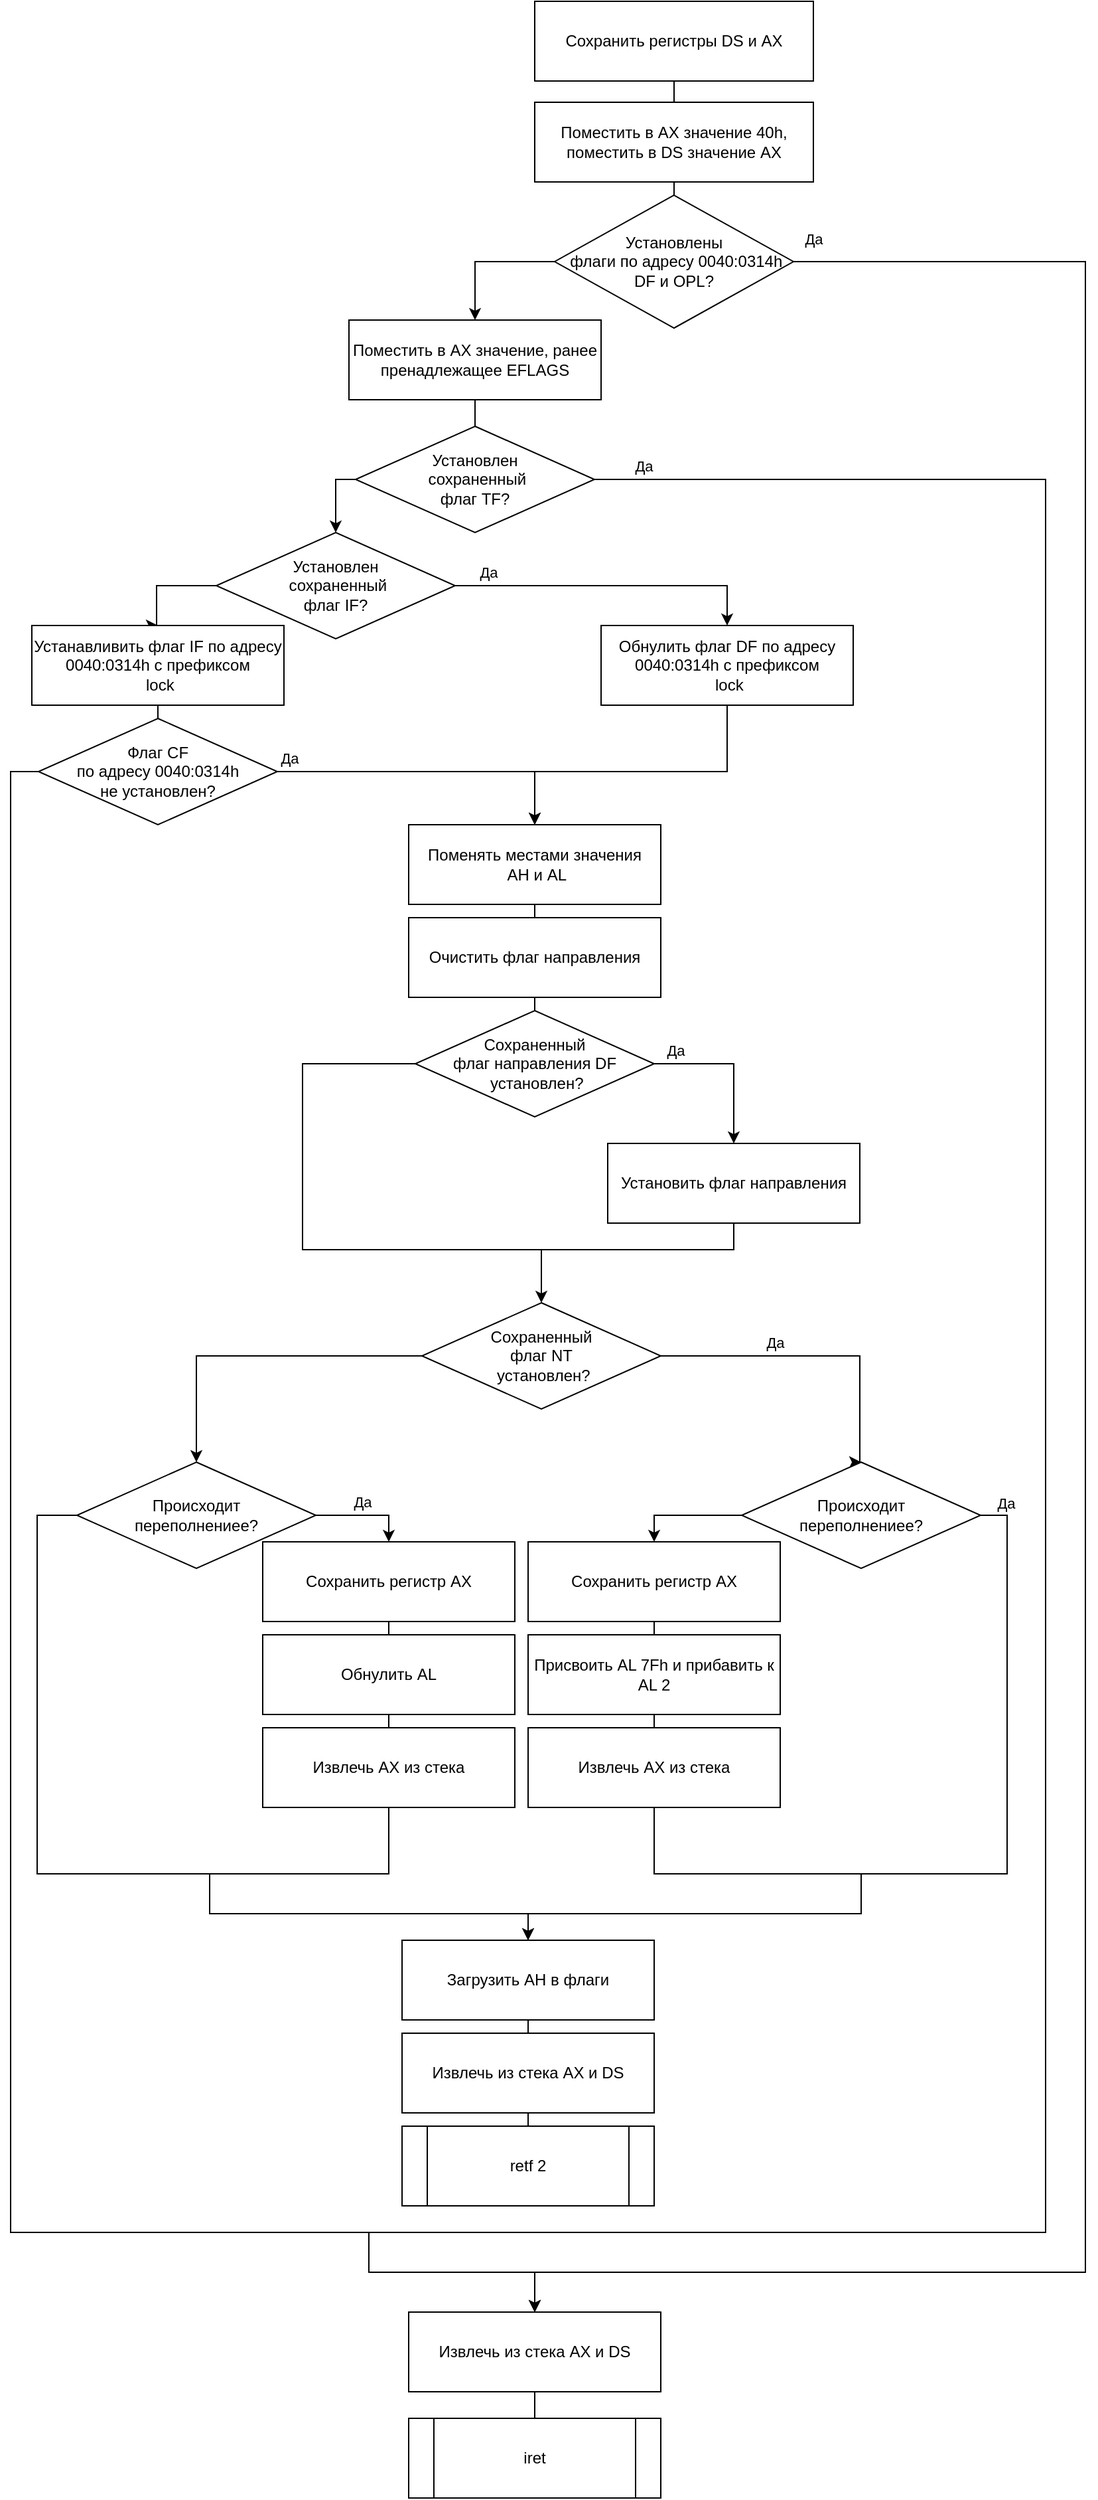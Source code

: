 <mxfile version="20.2.8" type="device"><diagram id="RDzgKQfG6e6l-PBKqwq4" name="Page-1"><mxGraphModel dx="884" dy="1024" grid="1" gridSize="10" guides="1" tooltips="1" connect="1" arrows="1" fold="1" page="1" pageScale="1" pageWidth="850" pageHeight="1100" math="0" shadow="0"><root><mxCell id="0"/><mxCell id="1" parent="0"/><mxCell id="SVCvy83nWNrAx3vvu1QG-1" value="Сохранить регистры DS и AX" style="rounded=0;whiteSpace=wrap;html=1;" vertex="1" parent="1"><mxGeometry x="415" y="10" width="210" height="60" as="geometry"/></mxCell><mxCell id="SVCvy83nWNrAx3vvu1QG-2" value="Поместить в AX значение 40h, поместить в DS значение AX" style="rounded=0;whiteSpace=wrap;html=1;" vertex="1" parent="1"><mxGeometry x="415" y="86" width="210" height="60" as="geometry"/></mxCell><mxCell id="SVCvy83nWNrAx3vvu1QG-6" style="edgeStyle=orthogonalEdgeStyle;rounded=0;orthogonalLoop=1;jettySize=auto;html=1;entryX=0.5;entryY=0;entryDx=0;entryDy=0;" edge="1" parent="1" source="SVCvy83nWNrAx3vvu1QG-3" target="SVCvy83nWNrAx3vvu1QG-97"><mxGeometry relative="1" as="geometry"><mxPoint x="430" y="1750" as="targetPoint"/><Array as="points"><mxPoint x="830" y="206"/><mxPoint x="830" y="1720"/><mxPoint x="415" y="1720"/></Array></mxGeometry></mxCell><mxCell id="SVCvy83nWNrAx3vvu1QG-7" value="Да" style="edgeLabel;html=1;align=center;verticalAlign=middle;resizable=0;points=[];" vertex="1" connectable="0" parent="SVCvy83nWNrAx3vvu1QG-6"><mxGeometry x="-0.629" y="-1" relative="1" as="geometry"><mxPoint x="-204" y="-201" as="offset"/></mxGeometry></mxCell><mxCell id="SVCvy83nWNrAx3vvu1QG-16" style="edgeStyle=orthogonalEdgeStyle;rounded=0;orthogonalLoop=1;jettySize=auto;html=1;entryX=0.5;entryY=0;entryDx=0;entryDy=0;" edge="1" parent="1" source="SVCvy83nWNrAx3vvu1QG-3" target="SVCvy83nWNrAx3vvu1QG-15"><mxGeometry relative="1" as="geometry"><Array as="points"><mxPoint x="370" y="206"/></Array></mxGeometry></mxCell><mxCell id="SVCvy83nWNrAx3vvu1QG-3" value="Установлены&lt;br&gt;&amp;nbsp;флаги по адресу&amp;nbsp;0040:0314h DF и OPL?" style="rhombus;whiteSpace=wrap;html=1;" vertex="1" parent="1"><mxGeometry x="430" y="156" width="180" height="100" as="geometry"/></mxCell><mxCell id="SVCvy83nWNrAx3vvu1QG-4" value="" style="endArrow=none;html=1;rounded=0;exitX=0.5;exitY=1;exitDx=0;exitDy=0;entryX=0.5;entryY=0;entryDx=0;entryDy=0;" edge="1" parent="1" source="SVCvy83nWNrAx3vvu1QG-1" target="SVCvy83nWNrAx3vvu1QG-2"><mxGeometry width="50" height="50" relative="1" as="geometry"><mxPoint x="495" y="276" as="sourcePoint"/><mxPoint x="545" y="226" as="targetPoint"/></mxGeometry></mxCell><mxCell id="SVCvy83nWNrAx3vvu1QG-5" value="" style="endArrow=none;html=1;rounded=0;exitX=0.5;exitY=1;exitDx=0;exitDy=0;entryX=0.5;entryY=0;entryDx=0;entryDy=0;" edge="1" parent="1" source="SVCvy83nWNrAx3vvu1QG-2" target="SVCvy83nWNrAx3vvu1QG-3"><mxGeometry width="50" height="50" relative="1" as="geometry"><mxPoint x="495" y="276" as="sourcePoint"/><mxPoint x="545" y="226" as="targetPoint"/></mxGeometry></mxCell><mxCell id="SVCvy83nWNrAx3vvu1QG-87" style="edgeStyle=orthogonalEdgeStyle;rounded=0;orthogonalLoop=1;jettySize=auto;html=1;entryX=0.5;entryY=0;entryDx=0;entryDy=0;" edge="1" parent="1" source="SVCvy83nWNrAx3vvu1QG-14" target="SVCvy83nWNrAx3vvu1QG-86"><mxGeometry relative="1" as="geometry"><Array as="points"><mxPoint x="265" y="370"/></Array></mxGeometry></mxCell><mxCell id="SVCvy83nWNrAx3vvu1QG-91" style="edgeStyle=orthogonalEdgeStyle;rounded=0;orthogonalLoop=1;jettySize=auto;html=1;entryX=0.5;entryY=0;entryDx=0;entryDy=0;" edge="1" parent="1" source="SVCvy83nWNrAx3vvu1QG-14" target="SVCvy83nWNrAx3vvu1QG-97"><mxGeometry relative="1" as="geometry"><mxPoint x="430" y="1750" as="targetPoint"/><Array as="points"><mxPoint x="800" y="370"/><mxPoint x="800" y="1690"/><mxPoint x="290" y="1690"/><mxPoint x="290" y="1720"/><mxPoint x="415" y="1720"/></Array></mxGeometry></mxCell><mxCell id="SVCvy83nWNrAx3vvu1QG-94" value="Да" style="edgeLabel;html=1;align=center;verticalAlign=middle;resizable=0;points=[];" vertex="1" connectable="0" parent="SVCvy83nWNrAx3vvu1QG-91"><mxGeometry x="-0.872" relative="1" as="geometry"><mxPoint x="-114" y="-10" as="offset"/></mxGeometry></mxCell><mxCell id="SVCvy83nWNrAx3vvu1QG-14" value="Установлен&lt;br&gt;&amp;nbsp;сохраненный&lt;br&gt;флаг TF?" style="rhombus;whiteSpace=wrap;html=1;" vertex="1" parent="1"><mxGeometry x="280" y="330" width="180" height="80" as="geometry"/></mxCell><mxCell id="SVCvy83nWNrAx3vvu1QG-15" value="Поместить в AX значение, ранее пренадлежащее EFLAGS" style="rounded=0;whiteSpace=wrap;html=1;" vertex="1" parent="1"><mxGeometry x="275" y="250" width="190" height="60" as="geometry"/></mxCell><mxCell id="SVCvy83nWNrAx3vvu1QG-34" style="edgeStyle=orthogonalEdgeStyle;rounded=0;orthogonalLoop=1;jettySize=auto;html=1;entryX=0.5;entryY=0;entryDx=0;entryDy=0;exitX=0;exitY=0.5;exitDx=0;exitDy=0;" edge="1" parent="1" source="SVCvy83nWNrAx3vvu1QG-86" target="SVCvy83nWNrAx3vvu1QG-26"><mxGeometry relative="1" as="geometry"><mxPoint x="895" y="420" as="sourcePoint"/><mxPoint x="130" y="510" as="targetPoint"/><Array as="points"><mxPoint x="130" y="450"/></Array></mxGeometry></mxCell><mxCell id="SVCvy83nWNrAx3vvu1QG-83" style="edgeStyle=orthogonalEdgeStyle;rounded=0;orthogonalLoop=1;jettySize=auto;html=1;entryX=0.5;entryY=0;entryDx=0;entryDy=0;exitX=1;exitY=0.5;exitDx=0;exitDy=0;" edge="1" parent="1" source="SVCvy83nWNrAx3vvu1QG-86" target="SVCvy83nWNrAx3vvu1QG-82"><mxGeometry relative="1" as="geometry"><mxPoint x="715" y="420" as="sourcePoint"/><mxPoint x="630" y="480" as="targetPoint"/><Array as="points"><mxPoint x="560" y="450"/></Array></mxGeometry></mxCell><mxCell id="SVCvy83nWNrAx3vvu1QG-88" value="Да" style="edgeLabel;html=1;align=center;verticalAlign=middle;resizable=0;points=[];" vertex="1" connectable="0" parent="SVCvy83nWNrAx3vvu1QG-83"><mxGeometry x="-0.279" y="1" relative="1" as="geometry"><mxPoint x="-60" y="-9" as="offset"/></mxGeometry></mxCell><mxCell id="SVCvy83nWNrAx3vvu1QG-20" value="" style="endArrow=none;html=1;rounded=0;exitX=0.5;exitY=1;exitDx=0;exitDy=0;" edge="1" parent="1" source="SVCvy83nWNrAx3vvu1QG-15" target="SVCvy83nWNrAx3vvu1QG-14"><mxGeometry width="50" height="50" relative="1" as="geometry"><mxPoint x="665" y="430" as="sourcePoint"/><mxPoint x="715" y="380" as="targetPoint"/></mxGeometry></mxCell><mxCell id="SVCvy83nWNrAx3vvu1QG-26" value="Устанавливить флаг IF по адресу 0040:0314h с префиксом&lt;br&gt;&amp;nbsp;lock" style="rounded=0;whiteSpace=wrap;html=1;" vertex="1" parent="1"><mxGeometry x="36" y="480" width="190" height="60" as="geometry"/></mxCell><mxCell id="SVCvy83nWNrAx3vvu1QG-35" style="edgeStyle=orthogonalEdgeStyle;rounded=0;orthogonalLoop=1;jettySize=auto;html=1;entryX=0.5;entryY=0;entryDx=0;entryDy=0;" edge="1" parent="1" source="SVCvy83nWNrAx3vvu1QG-28" target="SVCvy83nWNrAx3vvu1QG-38"><mxGeometry relative="1" as="geometry"><mxPoint x="360" y="620" as="targetPoint"/><Array as="points"><mxPoint x="415" y="590"/></Array></mxGeometry></mxCell><mxCell id="SVCvy83nWNrAx3vvu1QG-93" value="Да" style="edgeLabel;html=1;align=center;verticalAlign=middle;resizable=0;points=[];" vertex="1" connectable="0" parent="SVCvy83nWNrAx3vvu1QG-35"><mxGeometry x="-0.376" y="3" relative="1" as="geometry"><mxPoint x="-64" y="-7" as="offset"/></mxGeometry></mxCell><mxCell id="SVCvy83nWNrAx3vvu1QG-89" style="edgeStyle=orthogonalEdgeStyle;rounded=0;orthogonalLoop=1;jettySize=auto;html=1;entryX=0.5;entryY=0;entryDx=0;entryDy=0;" edge="1" parent="1" source="SVCvy83nWNrAx3vvu1QG-28" target="SVCvy83nWNrAx3vvu1QG-97"><mxGeometry relative="1" as="geometry"><mxPoint x="430" y="1750" as="targetPoint"/><Array as="points"><mxPoint x="20" y="590"/><mxPoint x="20" y="1690"/><mxPoint x="290" y="1690"/><mxPoint x="290" y="1720"/><mxPoint x="415" y="1720"/></Array></mxGeometry></mxCell><mxCell id="SVCvy83nWNrAx3vvu1QG-28" value="Флаг CF&lt;br&gt;по адресу 0040:0314h&lt;br&gt;не установлен?" style="rhombus;whiteSpace=wrap;html=1;" vertex="1" parent="1"><mxGeometry x="41" y="550" width="180" height="80" as="geometry"/></mxCell><mxCell id="SVCvy83nWNrAx3vvu1QG-36" value="" style="endArrow=none;html=1;rounded=0;exitX=0.5;exitY=1;exitDx=0;exitDy=0;entryX=0.5;entryY=0;entryDx=0;entryDy=0;" edge="1" parent="1" source="SVCvy83nWNrAx3vvu1QG-26" target="SVCvy83nWNrAx3vvu1QG-28"><mxGeometry width="50" height="50" relative="1" as="geometry"><mxPoint x="666" y="540" as="sourcePoint"/><mxPoint x="716" y="490" as="targetPoint"/></mxGeometry></mxCell><mxCell id="SVCvy83nWNrAx3vvu1QG-38" value="Поменять местами значения&lt;br&gt;&amp;nbsp;AH и AL" style="rounded=0;whiteSpace=wrap;html=1;" vertex="1" parent="1"><mxGeometry x="320" y="630" width="190" height="60" as="geometry"/></mxCell><mxCell id="SVCvy83nWNrAx3vvu1QG-41" value="Очистить флаг направления" style="rounded=0;whiteSpace=wrap;html=1;" vertex="1" parent="1"><mxGeometry x="320" y="700" width="190" height="60" as="geometry"/></mxCell><mxCell id="SVCvy83nWNrAx3vvu1QG-44" style="edgeStyle=orthogonalEdgeStyle;rounded=0;orthogonalLoop=1;jettySize=auto;html=1;entryX=0.5;entryY=0;entryDx=0;entryDy=0;" edge="1" parent="1" source="SVCvy83nWNrAx3vvu1QG-43" target="SVCvy83nWNrAx3vvu1QG-50"><mxGeometry relative="1" as="geometry"><mxPoint x="570" y="870" as="targetPoint"/><Array as="points"><mxPoint x="565" y="810"/></Array></mxGeometry></mxCell><mxCell id="SVCvy83nWNrAx3vvu1QG-45" value="Да" style="edgeLabel;html=1;align=center;verticalAlign=middle;resizable=0;points=[];" vertex="1" connectable="0" parent="SVCvy83nWNrAx3vvu1QG-44"><mxGeometry x="-0.262" y="4" relative="1" as="geometry"><mxPoint x="-29" y="-6" as="offset"/></mxGeometry></mxCell><mxCell id="SVCvy83nWNrAx3vvu1QG-48" style="edgeStyle=orthogonalEdgeStyle;rounded=0;orthogonalLoop=1;jettySize=auto;html=1;" edge="1" parent="1" source="SVCvy83nWNrAx3vvu1QG-43"><mxGeometry relative="1" as="geometry"><mxPoint x="420" y="990" as="targetPoint"/><Array as="points"><mxPoint x="240" y="810"/><mxPoint x="240" y="950"/><mxPoint x="420" y="950"/><mxPoint x="420" y="990"/></Array></mxGeometry></mxCell><mxCell id="SVCvy83nWNrAx3vvu1QG-43" value="Сохраненный&lt;br&gt;флаг направления DF&lt;br&gt;&amp;nbsp;установлен?" style="rhombus;whiteSpace=wrap;html=1;" vertex="1" parent="1"><mxGeometry x="325" y="770" width="180" height="80" as="geometry"/></mxCell><mxCell id="SVCvy83nWNrAx3vvu1QG-46" value="" style="endArrow=none;html=1;rounded=0;exitX=0.5;exitY=1;exitDx=0;exitDy=0;entryX=0.5;entryY=0;entryDx=0;entryDy=0;" edge="1" parent="1" source="SVCvy83nWNrAx3vvu1QG-38" target="SVCvy83nWNrAx3vvu1QG-41"><mxGeometry width="50" height="50" relative="1" as="geometry"><mxPoint x="470" y="580" as="sourcePoint"/><mxPoint x="520" y="530" as="targetPoint"/></mxGeometry></mxCell><mxCell id="SVCvy83nWNrAx3vvu1QG-47" value="" style="endArrow=none;html=1;rounded=0;exitX=0.5;exitY=0;exitDx=0;exitDy=0;entryX=0.5;entryY=1;entryDx=0;entryDy=0;" edge="1" parent="1" source="SVCvy83nWNrAx3vvu1QG-43" target="SVCvy83nWNrAx3vvu1QG-41"><mxGeometry width="50" height="50" relative="1" as="geometry"><mxPoint x="470" y="580" as="sourcePoint"/><mxPoint x="520" y="530" as="targetPoint"/></mxGeometry></mxCell><mxCell id="SVCvy83nWNrAx3vvu1QG-50" value="Установить флаг направления" style="rounded=0;whiteSpace=wrap;html=1;" vertex="1" parent="1"><mxGeometry x="470" y="870" width="190" height="60" as="geometry"/></mxCell><mxCell id="SVCvy83nWNrAx3vvu1QG-51" value="" style="endArrow=none;html=1;rounded=0;entryX=0.5;entryY=1;entryDx=0;entryDy=0;" edge="1" parent="1" target="SVCvy83nWNrAx3vvu1QG-50"><mxGeometry width="50" height="50" relative="1" as="geometry"><mxPoint x="410" y="950" as="sourcePoint"/><mxPoint x="470" y="720" as="targetPoint"/><Array as="points"><mxPoint x="565" y="950"/></Array></mxGeometry></mxCell><mxCell id="SVCvy83nWNrAx3vvu1QG-53" style="edgeStyle=orthogonalEdgeStyle;rounded=0;orthogonalLoop=1;jettySize=auto;html=1;entryX=0.5;entryY=0;entryDx=0;entryDy=0;" edge="1" parent="1" source="SVCvy83nWNrAx3vvu1QG-52" target="SVCvy83nWNrAx3vvu1QG-55"><mxGeometry relative="1" as="geometry"><mxPoint x="600" y="1110" as="targetPoint"/><Array as="points"><mxPoint x="660" y="1030"/></Array></mxGeometry></mxCell><mxCell id="SVCvy83nWNrAx3vvu1QG-54" value="Да" style="edgeLabel;html=1;align=center;verticalAlign=middle;resizable=0;points=[];" vertex="1" connectable="0" parent="SVCvy83nWNrAx3vvu1QG-53"><mxGeometry x="-0.259" y="-4" relative="1" as="geometry"><mxPoint y="-14" as="offset"/></mxGeometry></mxCell><mxCell id="SVCvy83nWNrAx3vvu1QG-66" style="edgeStyle=orthogonalEdgeStyle;rounded=0;orthogonalLoop=1;jettySize=auto;html=1;entryX=0.5;entryY=0;entryDx=0;entryDy=0;" edge="1" parent="1" source="SVCvy83nWNrAx3vvu1QG-52" target="SVCvy83nWNrAx3vvu1QG-65"><mxGeometry relative="1" as="geometry"/></mxCell><mxCell id="SVCvy83nWNrAx3vvu1QG-52" value="Сохраненный&lt;br&gt;флаг NT&lt;br&gt;&amp;nbsp;установлен?" style="rhombus;whiteSpace=wrap;html=1;" vertex="1" parent="1"><mxGeometry x="330" y="990" width="180" height="80" as="geometry"/></mxCell><mxCell id="SVCvy83nWNrAx3vvu1QG-56" style="edgeStyle=orthogonalEdgeStyle;rounded=0;orthogonalLoop=1;jettySize=auto;html=1;" edge="1" parent="1" source="SVCvy83nWNrAx3vvu1QG-55"><mxGeometry relative="1" as="geometry"><mxPoint x="410" y="1470" as="targetPoint"/><Array as="points"><mxPoint x="771" y="1150"/><mxPoint x="771" y="1420"/><mxPoint x="661" y="1420"/><mxPoint x="661" y="1450"/><mxPoint x="410" y="1450"/></Array></mxGeometry></mxCell><mxCell id="SVCvy83nWNrAx3vvu1QG-57" value="Да" style="edgeLabel;html=1;align=center;verticalAlign=middle;resizable=0;points=[];" vertex="1" connectable="0" parent="SVCvy83nWNrAx3vvu1QG-56"><mxGeometry x="-0.371" y="-3" relative="1" as="geometry"><mxPoint x="2" y="-210" as="offset"/></mxGeometry></mxCell><mxCell id="SVCvy83nWNrAx3vvu1QG-58" style="edgeStyle=orthogonalEdgeStyle;rounded=0;orthogonalLoop=1;jettySize=auto;html=1;entryX=0.5;entryY=0;entryDx=0;entryDy=0;" edge="1" parent="1" source="SVCvy83nWNrAx3vvu1QG-55" target="SVCvy83nWNrAx3vvu1QG-59"><mxGeometry relative="1" as="geometry"><mxPoint x="501" y="1200" as="targetPoint"/><Array as="points"><mxPoint x="505" y="1150"/></Array></mxGeometry></mxCell><mxCell id="SVCvy83nWNrAx3vvu1QG-55" value="Происходит&lt;br&gt;переполнениее?" style="rhombus;whiteSpace=wrap;html=1;" vertex="1" parent="1"><mxGeometry x="571" y="1110" width="180" height="80" as="geometry"/></mxCell><mxCell id="SVCvy83nWNrAx3vvu1QG-59" value="Сохранить регистр AX" style="rounded=0;whiteSpace=wrap;html=1;" vertex="1" parent="1"><mxGeometry x="410" y="1170" width="190" height="60" as="geometry"/></mxCell><mxCell id="SVCvy83nWNrAx3vvu1QG-60" value="Присвоить AL 7Fh и прибавить к AL 2" style="rounded=0;whiteSpace=wrap;html=1;" vertex="1" parent="1"><mxGeometry x="410" y="1240" width="190" height="60" as="geometry"/></mxCell><mxCell id="SVCvy83nWNrAx3vvu1QG-61" value="Извлечь AX из стека" style="rounded=0;whiteSpace=wrap;html=1;" vertex="1" parent="1"><mxGeometry x="410" y="1310" width="190" height="60" as="geometry"/></mxCell><mxCell id="SVCvy83nWNrAx3vvu1QG-62" value="" style="endArrow=none;html=1;rounded=0;exitX=0.5;exitY=1;exitDx=0;exitDy=0;entryX=0.5;entryY=0;entryDx=0;entryDy=0;" edge="1" parent="1" source="SVCvy83nWNrAx3vvu1QG-59" target="SVCvy83nWNrAx3vvu1QG-60"><mxGeometry width="50" height="50" relative="1" as="geometry"><mxPoint x="611" y="1250" as="sourcePoint"/><mxPoint x="661" y="1200" as="targetPoint"/></mxGeometry></mxCell><mxCell id="SVCvy83nWNrAx3vvu1QG-63" value="" style="endArrow=none;html=1;rounded=0;exitX=0.5;exitY=1;exitDx=0;exitDy=0;entryX=0.5;entryY=0;entryDx=0;entryDy=0;" edge="1" parent="1" source="SVCvy83nWNrAx3vvu1QG-60" target="SVCvy83nWNrAx3vvu1QG-61"><mxGeometry width="50" height="50" relative="1" as="geometry"><mxPoint x="611" y="1250" as="sourcePoint"/><mxPoint x="661" y="1200" as="targetPoint"/></mxGeometry></mxCell><mxCell id="SVCvy83nWNrAx3vvu1QG-64" value="" style="endArrow=none;html=1;rounded=0;entryX=0.5;entryY=1;entryDx=0;entryDy=0;" edge="1" parent="1" target="SVCvy83nWNrAx3vvu1QG-61"><mxGeometry width="50" height="50" relative="1" as="geometry"><mxPoint x="661" y="1420" as="sourcePoint"/><mxPoint x="661" y="1200" as="targetPoint"/><Array as="points"><mxPoint x="505" y="1420"/></Array></mxGeometry></mxCell><mxCell id="SVCvy83nWNrAx3vvu1QG-67" style="edgeStyle=orthogonalEdgeStyle;rounded=0;orthogonalLoop=1;jettySize=auto;html=1;entryX=0.5;entryY=0;entryDx=0;entryDy=0;" edge="1" parent="1" source="SVCvy83nWNrAx3vvu1QG-65" target="SVCvy83nWNrAx3vvu1QG-69"><mxGeometry relative="1" as="geometry"><mxPoint x="290" y="1190" as="targetPoint"/><Array as="points"><mxPoint x="305" y="1150"/></Array></mxGeometry></mxCell><mxCell id="SVCvy83nWNrAx3vvu1QG-68" value="Да" style="edgeLabel;html=1;align=center;verticalAlign=middle;resizable=0;points=[];" vertex="1" connectable="0" parent="SVCvy83nWNrAx3vvu1QG-67"><mxGeometry x="-0.15" relative="1" as="geometry"><mxPoint x="3" y="-10" as="offset"/></mxGeometry></mxCell><mxCell id="SVCvy83nWNrAx3vvu1QG-74" style="edgeStyle=orthogonalEdgeStyle;rounded=0;orthogonalLoop=1;jettySize=auto;html=1;" edge="1" parent="1" source="SVCvy83nWNrAx3vvu1QG-65"><mxGeometry relative="1" as="geometry"><mxPoint x="410" y="1470" as="targetPoint"/><Array as="points"><mxPoint x="40" y="1150"/><mxPoint x="40" y="1420"/><mxPoint x="170" y="1420"/><mxPoint x="170" y="1450"/><mxPoint x="410" y="1450"/></Array></mxGeometry></mxCell><mxCell id="SVCvy83nWNrAx3vvu1QG-65" value="Происходит&lt;br&gt;переполнениее?" style="rhombus;whiteSpace=wrap;html=1;" vertex="1" parent="1"><mxGeometry x="70" y="1110" width="180" height="80" as="geometry"/></mxCell><mxCell id="SVCvy83nWNrAx3vvu1QG-69" value="Сохранить регистр AX" style="rounded=0;whiteSpace=wrap;html=1;" vertex="1" parent="1"><mxGeometry x="210" y="1170" width="190" height="60" as="geometry"/></mxCell><mxCell id="SVCvy83nWNrAx3vvu1QG-70" value="Обнулить AL" style="rounded=0;whiteSpace=wrap;html=1;" vertex="1" parent="1"><mxGeometry x="210" y="1240" width="190" height="60" as="geometry"/></mxCell><mxCell id="SVCvy83nWNrAx3vvu1QG-71" value="Извлечь AX из стека" style="rounded=0;whiteSpace=wrap;html=1;" vertex="1" parent="1"><mxGeometry x="210" y="1310" width="190" height="60" as="geometry"/></mxCell><mxCell id="SVCvy83nWNrAx3vvu1QG-72" value="" style="endArrow=none;html=1;rounded=0;exitX=0.5;exitY=1;exitDx=0;exitDy=0;entryX=0.5;entryY=0;entryDx=0;entryDy=0;" edge="1" parent="1" source="SVCvy83nWNrAx3vvu1QG-69" target="SVCvy83nWNrAx3vvu1QG-70"><mxGeometry width="50" height="50" relative="1" as="geometry"><mxPoint x="411" y="1250" as="sourcePoint"/><mxPoint x="461" y="1200" as="targetPoint"/></mxGeometry></mxCell><mxCell id="SVCvy83nWNrAx3vvu1QG-73" value="" style="endArrow=none;html=1;rounded=0;exitX=0.5;exitY=1;exitDx=0;exitDy=0;entryX=0.5;entryY=0;entryDx=0;entryDy=0;" edge="1" parent="1" source="SVCvy83nWNrAx3vvu1QG-70" target="SVCvy83nWNrAx3vvu1QG-71"><mxGeometry width="50" height="50" relative="1" as="geometry"><mxPoint x="411" y="1250" as="sourcePoint"/><mxPoint x="461" y="1200" as="targetPoint"/></mxGeometry></mxCell><mxCell id="SVCvy83nWNrAx3vvu1QG-75" value="" style="endArrow=none;html=1;rounded=0;exitX=0.5;exitY=1;exitDx=0;exitDy=0;" edge="1" parent="1" source="SVCvy83nWNrAx3vvu1QG-71"><mxGeometry width="50" height="50" relative="1" as="geometry"><mxPoint x="280" y="1200" as="sourcePoint"/><mxPoint x="170" y="1420" as="targetPoint"/><Array as="points"><mxPoint x="305" y="1420"/></Array></mxGeometry></mxCell><mxCell id="SVCvy83nWNrAx3vvu1QG-77" value="Загрузить AH в флаги" style="rounded=0;whiteSpace=wrap;html=1;" vertex="1" parent="1"><mxGeometry x="315" y="1470" width="190" height="60" as="geometry"/></mxCell><mxCell id="SVCvy83nWNrAx3vvu1QG-78" value="Извлечь из стека AX и DS" style="rounded=0;whiteSpace=wrap;html=1;" vertex="1" parent="1"><mxGeometry x="315" y="1540" width="190" height="60" as="geometry"/></mxCell><mxCell id="SVCvy83nWNrAx3vvu1QG-79" value="retf 2" style="shape=process;whiteSpace=wrap;html=1;backgroundOutline=1;" vertex="1" parent="1"><mxGeometry x="315" y="1610" width="190" height="60" as="geometry"/></mxCell><mxCell id="SVCvy83nWNrAx3vvu1QG-84" style="edgeStyle=orthogonalEdgeStyle;rounded=0;orthogonalLoop=1;jettySize=auto;html=1;entryX=0.5;entryY=0;entryDx=0;entryDy=0;" edge="1" parent="1" source="SVCvy83nWNrAx3vvu1QG-82" target="SVCvy83nWNrAx3vvu1QG-38"><mxGeometry relative="1" as="geometry"><Array as="points"><mxPoint x="560" y="590"/><mxPoint x="415" y="590"/></Array></mxGeometry></mxCell><mxCell id="SVCvy83nWNrAx3vvu1QG-82" value="Обнулить флаг DF по адресу 0040:0314h с префиксом&lt;br&gt;&amp;nbsp;lock" style="rounded=0;whiteSpace=wrap;html=1;" vertex="1" parent="1"><mxGeometry x="465" y="480" width="190" height="60" as="geometry"/></mxCell><mxCell id="SVCvy83nWNrAx3vvu1QG-86" value="Установлен&lt;br&gt;&amp;nbsp;сохраненный&lt;br&gt;флаг IF?" style="rhombus;whiteSpace=wrap;html=1;" vertex="1" parent="1"><mxGeometry x="175" y="410" width="180" height="80" as="geometry"/></mxCell><mxCell id="SVCvy83nWNrAx3vvu1QG-97" value="Извлечь из стека AX и DS" style="rounded=0;whiteSpace=wrap;html=1;" vertex="1" parent="1"><mxGeometry x="320" y="1750" width="190" height="60" as="geometry"/></mxCell><mxCell id="SVCvy83nWNrAx3vvu1QG-98" value="iret" style="shape=process;whiteSpace=wrap;html=1;backgroundOutline=1;" vertex="1" parent="1"><mxGeometry x="320" y="1830" width="190" height="60" as="geometry"/></mxCell><mxCell id="SVCvy83nWNrAx3vvu1QG-99" value="" style="endArrow=none;html=1;rounded=0;exitX=0.5;exitY=1;exitDx=0;exitDy=0;entryX=0.5;entryY=0;entryDx=0;entryDy=0;" edge="1" parent="1" source="SVCvy83nWNrAx3vvu1QG-77" target="SVCvy83nWNrAx3vvu1QG-78"><mxGeometry width="50" height="50" relative="1" as="geometry"><mxPoint x="360" y="1660" as="sourcePoint"/><mxPoint x="410" y="1610" as="targetPoint"/></mxGeometry></mxCell><mxCell id="SVCvy83nWNrAx3vvu1QG-100" value="" style="endArrow=none;html=1;rounded=0;exitX=0.5;exitY=1;exitDx=0;exitDy=0;" edge="1" parent="1" source="SVCvy83nWNrAx3vvu1QG-78"><mxGeometry width="50" height="50" relative="1" as="geometry"><mxPoint x="360" y="1660" as="sourcePoint"/><mxPoint x="410" y="1610" as="targetPoint"/></mxGeometry></mxCell><mxCell id="SVCvy83nWNrAx3vvu1QG-101" value="" style="endArrow=none;html=1;rounded=0;exitX=0.5;exitY=1;exitDx=0;exitDy=0;entryX=0.5;entryY=0;entryDx=0;entryDy=0;" edge="1" parent="1" source="SVCvy83nWNrAx3vvu1QG-97" target="SVCvy83nWNrAx3vvu1QG-98"><mxGeometry width="50" height="50" relative="1" as="geometry"><mxPoint x="360" y="1660" as="sourcePoint"/><mxPoint x="410" y="1610" as="targetPoint"/></mxGeometry></mxCell></root></mxGraphModel></diagram></mxfile>